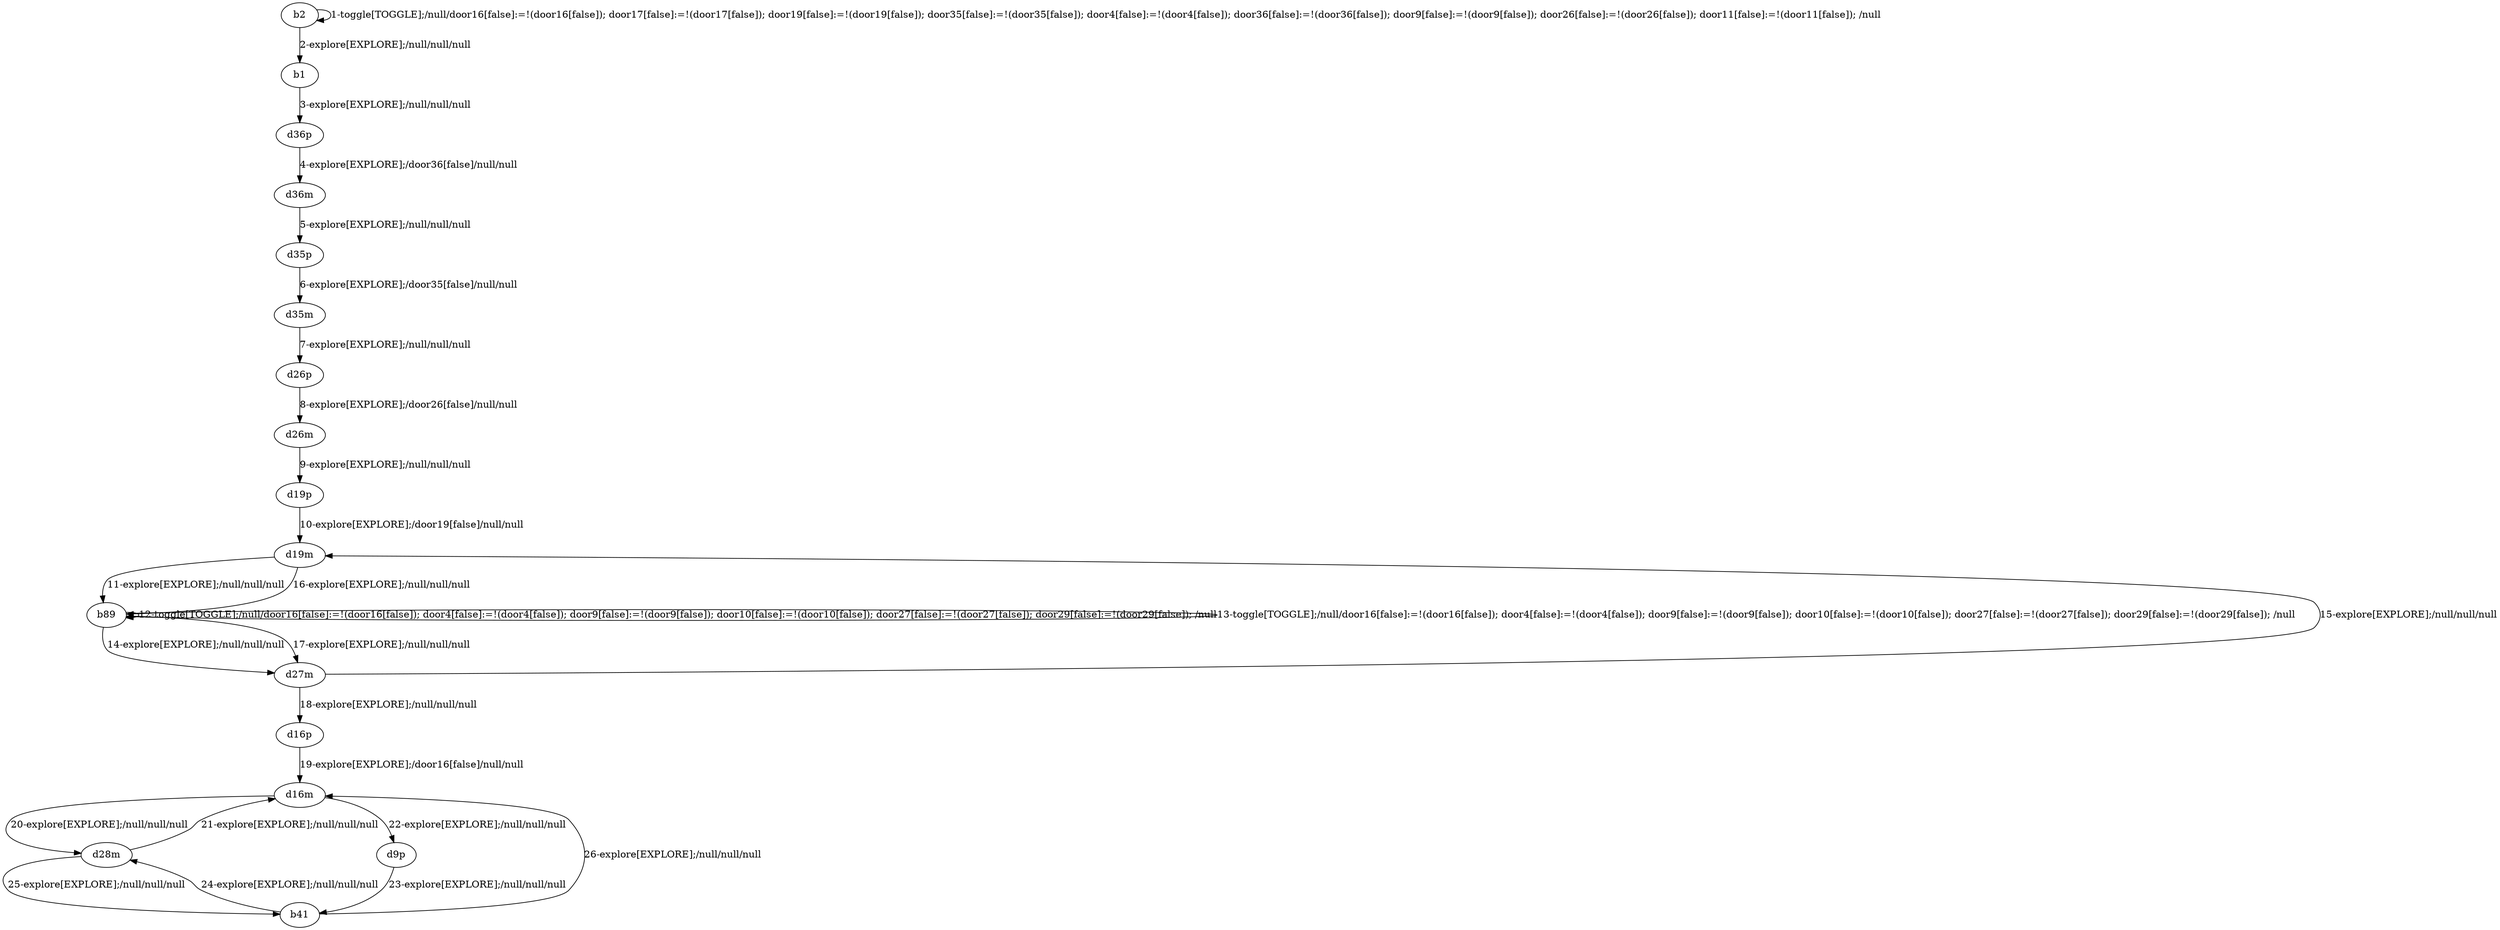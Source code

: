 # Total number of goals covered by this test: 2
# b41 --> d16m
# d28m --> b41

digraph g {
"b2" -> "b2" [label = "1-toggle[TOGGLE];/null/door16[false]:=!(door16[false]); door17[false]:=!(door17[false]); door19[false]:=!(door19[false]); door35[false]:=!(door35[false]); door4[false]:=!(door4[false]); door36[false]:=!(door36[false]); door9[false]:=!(door9[false]); door26[false]:=!(door26[false]); door11[false]:=!(door11[false]); /null"];
"b2" -> "b1" [label = "2-explore[EXPLORE];/null/null/null"];
"b1" -> "d36p" [label = "3-explore[EXPLORE];/null/null/null"];
"d36p" -> "d36m" [label = "4-explore[EXPLORE];/door36[false]/null/null"];
"d36m" -> "d35p" [label = "5-explore[EXPLORE];/null/null/null"];
"d35p" -> "d35m" [label = "6-explore[EXPLORE];/door35[false]/null/null"];
"d35m" -> "d26p" [label = "7-explore[EXPLORE];/null/null/null"];
"d26p" -> "d26m" [label = "8-explore[EXPLORE];/door26[false]/null/null"];
"d26m" -> "d19p" [label = "9-explore[EXPLORE];/null/null/null"];
"d19p" -> "d19m" [label = "10-explore[EXPLORE];/door19[false]/null/null"];
"d19m" -> "b89" [label = "11-explore[EXPLORE];/null/null/null"];
"b89" -> "b89" [label = "12-toggle[TOGGLE];/null/door16[false]:=!(door16[false]); door4[false]:=!(door4[false]); door9[false]:=!(door9[false]); door10[false]:=!(door10[false]); door27[false]:=!(door27[false]); door29[false]:=!(door29[false]); /null"];
"b89" -> "b89" [label = "13-toggle[TOGGLE];/null/door16[false]:=!(door16[false]); door4[false]:=!(door4[false]); door9[false]:=!(door9[false]); door10[false]:=!(door10[false]); door27[false]:=!(door27[false]); door29[false]:=!(door29[false]); /null"];
"b89" -> "d27m" [label = "14-explore[EXPLORE];/null/null/null"];
"d27m" -> "d19m" [label = "15-explore[EXPLORE];/null/null/null"];
"d19m" -> "b89" [label = "16-explore[EXPLORE];/null/null/null"];
"b89" -> "d27m" [label = "17-explore[EXPLORE];/null/null/null"];
"d27m" -> "d16p" [label = "18-explore[EXPLORE];/null/null/null"];
"d16p" -> "d16m" [label = "19-explore[EXPLORE];/door16[false]/null/null"];
"d16m" -> "d28m" [label = "20-explore[EXPLORE];/null/null/null"];
"d28m" -> "d16m" [label = "21-explore[EXPLORE];/null/null/null"];
"d16m" -> "d9p" [label = "22-explore[EXPLORE];/null/null/null"];
"d9p" -> "b41" [label = "23-explore[EXPLORE];/null/null/null"];
"b41" -> "d28m" [label = "24-explore[EXPLORE];/null/null/null"];
"d28m" -> "b41" [label = "25-explore[EXPLORE];/null/null/null"];
"b41" -> "d16m" [label = "26-explore[EXPLORE];/null/null/null"];
}